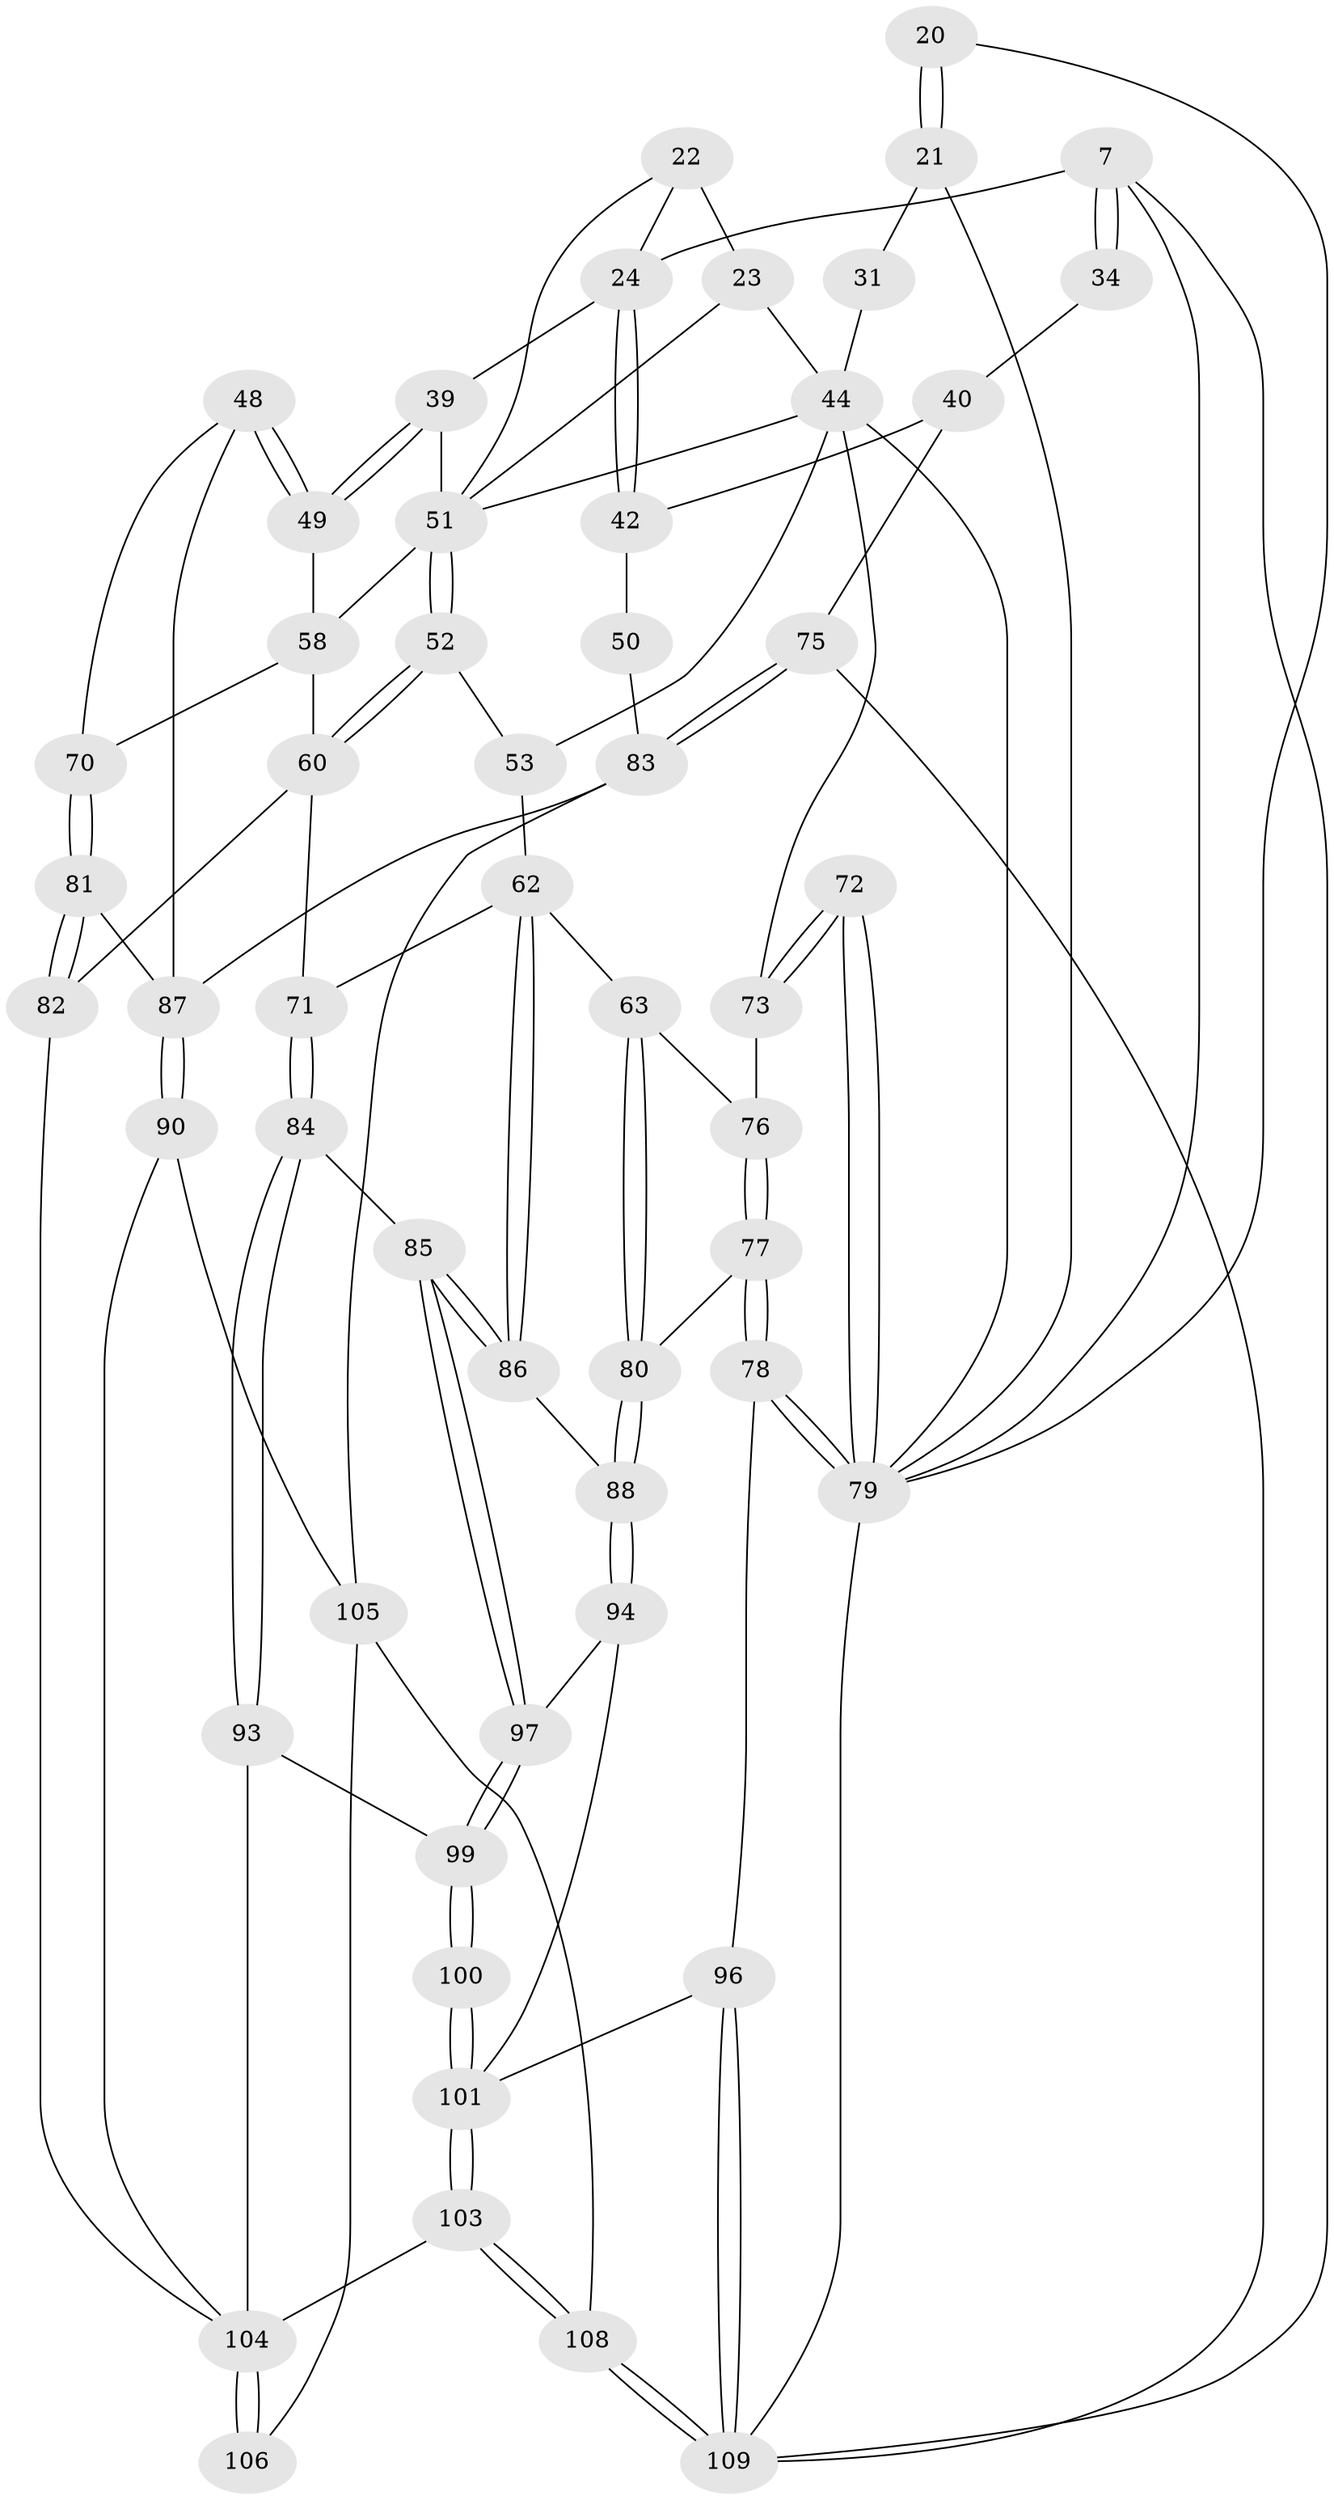 // original degree distribution, {3: 0.027522935779816515, 6: 0.23853211009174313, 4: 0.24770642201834864, 5: 0.48623853211009177}
// Generated by graph-tools (version 1.1) at 2025/01/03/09/25 05:01:10]
// undirected, 54 vertices, 121 edges
graph export_dot {
graph [start="1"]
  node [color=gray90,style=filled];
  7 [pos="+0.8782592629920425+0.12651303640686049",super="+1+2"];
  20 [pos="+0.08917939598547503+0.17809833615849704"];
  21 [pos="+0.3096192111779343+0.1805769427726287",super="+16+17"];
  22 [pos="+0.7476402975674716+0.05394922983577691",super="+9"];
  23 [pos="+0.6415882051645369+0.13707432267198336",super="+13"];
  24 [pos="+0.8241803250377713+0.23649956207324915",super="+8"];
  31 [pos="+0.31005107897234113+0.1806254408311295",super="+15+14"];
  34 [pos="+1+0.17561126456954998"];
  39 [pos="+0.6925266581396655+0.3378343347505317",super="+25+36"];
  40 [pos="+1+0.28663198839092985"];
  42 [pos="+0.8375255893289548+0.2467082339091285",super="+41"];
  44 [pos="+0.3189150479910018+0.38113364327971566",super="+43+32+28+27+12"];
  48 [pos="+0.7744977829519325+0.5113582968182626"];
  49 [pos="+0.743720805169939+0.4678943933493896"];
  50 [pos="+0.9067445204470436+0.3965192535498566",super="+45"];
  51 [pos="+0.5431991511446199+0.4512577707081932",super="+37+38+35"];
  52 [pos="+0.4339230035126207+0.4403381180410656"];
  53 [pos="+0.37713036991312754+0.3997875308733484"];
  58 [pos="+0.5705256501544098+0.5055541965602216",super="+56"];
  60 [pos="+0.46668869270070096+0.590548408919055",super="+59"];
  62 [pos="+0.2889805316170306+0.591391461953955",super="+61"];
  63 [pos="+0.2586259305108482+0.5928789069861619"];
  70 [pos="+0.7093039455775736+0.5536346830899675"];
  71 [pos="+0.38499642590737204+0.6162357305572245"];
  72 [pos="+0+0.620171123418603",super="+67"];
  73 [pos="+0.16163382516353542+0.5586782601609711",super="+69"];
  75 [pos="+1+1",super="+54"];
  76 [pos="+0.17905024369360986+0.5771114179363422",super="+64"];
  77 [pos="+0.16618510026585276+0.6408187487061409"];
  78 [pos="+0+0.732561302515649"];
  79 [pos="+0+0.6928776502298526",super="+19"];
  80 [pos="+0.23025364633861617+0.6435209472121177"];
  81 [pos="+0.6133312747803052+0.6675048183059556"];
  82 [pos="+0.5665892306206369+0.6892477409905045"];
  83 [pos="+0.9396413659562163+0.8514753977985037",super="+57+46+55"];
  84 [pos="+0.371064383409172+0.683607310015967"];
  85 [pos="+0.3331961024492093+0.6898193662365179"];
  86 [pos="+0.3181648207215363+0.6699482608668665"];
  87 [pos="+0.7950592046033884+0.7232921923067379",super="+47"];
  88 [pos="+0.23410035446748503+0.6569028624195179"];
  90 [pos="+0.8126106805872293+0.7492004764357719"];
  93 [pos="+0.4194030589480905+0.7253691579795751"];
  94 [pos="+0.2384945809150673+0.7231031314054195"];
  96 [pos="+0.015817536178109246+0.7820716443092205"];
  97 [pos="+0.30374137014713715+0.7206976211768802"];
  99 [pos="+0.3173178153678383+0.7538837876410852",super="+98"];
  100 [pos="+0.32159416594909024+0.8609107653394173"];
  101 [pos="+0.3166693074627894+0.8838486213268874",super="+95"];
  103 [pos="+0.3991304810736619+1"];
  104 [pos="+0.5967954543947193+0.7647995751191794",super="+102"];
  105 [pos="+0.7280701206219957+0.8665576939525264",super="+89"];
  106 [pos="+0.7116918873292762+0.8626550293927275"];
  108 [pos="+0.3939938511872792+1",super="+107"];
  109 [pos="+0.2719841434019633+1",super="+74"];
  7 -- 34 [weight=2];
  7 -- 34;
  7 -- 109;
  7 -- 79;
  7 -- 24;
  20 -- 21 [weight=2];
  20 -- 21;
  20 -- 79;
  21 -- 31 [weight=2];
  21 -- 79;
  22 -- 23 [weight=2];
  22 -- 24;
  22 -- 51;
  23 -- 51;
  23 -- 44 [weight=2];
  24 -- 42;
  24 -- 42;
  24 -- 39;
  31 -- 44 [weight=3];
  34 -- 40;
  39 -- 49;
  39 -- 49;
  39 -- 51 [weight=3];
  40 -- 75;
  40 -- 42;
  42 -- 50 [weight=2];
  44 -- 73;
  44 -- 79 [weight=2];
  44 -- 53;
  44 -- 51 [weight=2];
  48 -- 49;
  48 -- 49;
  48 -- 70;
  48 -- 87;
  49 -- 58;
  50 -- 83 [weight=2];
  51 -- 52;
  51 -- 52;
  51 -- 58;
  52 -- 53;
  52 -- 60;
  52 -- 60;
  53 -- 62;
  58 -- 70;
  58 -- 60;
  60 -- 71;
  60 -- 82;
  62 -- 63;
  62 -- 86;
  62 -- 86;
  62 -- 71;
  63 -- 80;
  63 -- 80;
  63 -- 76;
  70 -- 81;
  70 -- 81;
  71 -- 84;
  71 -- 84;
  72 -- 73 [weight=2];
  72 -- 73;
  72 -- 79 [weight=2];
  72 -- 79;
  73 -- 76 [weight=2];
  75 -- 83 [weight=2];
  75 -- 83;
  75 -- 109;
  76 -- 77;
  76 -- 77;
  77 -- 78;
  77 -- 78;
  77 -- 80;
  78 -- 79;
  78 -- 79;
  78 -- 96;
  79 -- 109;
  80 -- 88;
  80 -- 88;
  81 -- 82;
  81 -- 82;
  81 -- 87;
  82 -- 104;
  83 -- 87;
  83 -- 105;
  84 -- 85;
  84 -- 93;
  84 -- 93;
  85 -- 86;
  85 -- 86;
  85 -- 97;
  85 -- 97;
  86 -- 88;
  87 -- 90;
  87 -- 90;
  88 -- 94;
  88 -- 94;
  90 -- 104;
  90 -- 105;
  93 -- 99;
  93 -- 104;
  94 -- 97;
  94 -- 101;
  96 -- 109;
  96 -- 109;
  96 -- 101;
  97 -- 99;
  97 -- 99;
  99 -- 100 [weight=2];
  99 -- 100;
  100 -- 101;
  100 -- 101;
  101 -- 103;
  101 -- 103;
  103 -- 108;
  103 -- 108;
  103 -- 104;
  104 -- 106 [weight=2];
  104 -- 106;
  105 -- 106;
  105 -- 108;
  108 -- 109 [weight=2];
  108 -- 109;
}

